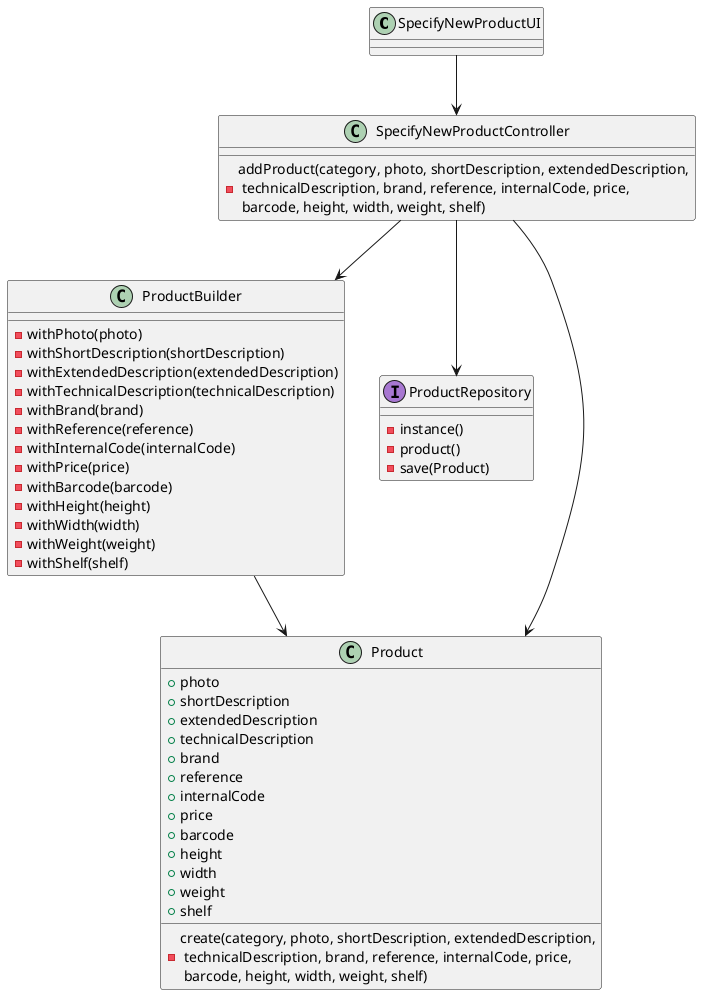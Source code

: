 @startuml
'https://plantuml.com/sequence-diagram

class SpecifyNewProductUI
class SpecifyNewProductController
class ProductBuilder
class ProductRepository << (I,a777d1) >>

class SpecifyNewProductController{
    - addProduct(category, photo, shortDescription, extendedDescription,\n technicalDescription, brand, reference, internalCode, price,\n barcode, height, width, weight, shelf)
}

class ProductBuilder{
    - withPhoto(photo)
    - withShortDescription(shortDescription)
    - withExtendedDescription(extendedDescription)
    - withTechnicalDescription(technicalDescription)
    - withBrand(brand)
    - withReference(reference)
    - withInternalCode(internalCode)
    - withPrice(price)
    - withBarcode(barcode)
    - withHeight(height)
    - withWidth(width)
    - withWeight(weight)
    - withShelf(shelf)
}

class Product{
    - create(category, photo, shortDescription, extendedDescription,\n technicalDescription, brand, reference, internalCode, price,\n barcode, height, width, weight, shelf)
    + photo
    + shortDescription
    + extendedDescription
    + technicalDescription
    + brand
    + reference
    + internalCode
    + price
    + barcode
    + height
    + width
    + weight
    + shelf
}

class ProductRepository {
    - instance()
    - product()
    - save(Product)
}


SpecifyNewProductUI--> SpecifyNewProductController
SpecifyNewProductController--> ProductBuilder
SpecifyNewProductController--> Product
ProductBuilder--> Product
SpecifyNewProductController--> ProductRepository
@enduml